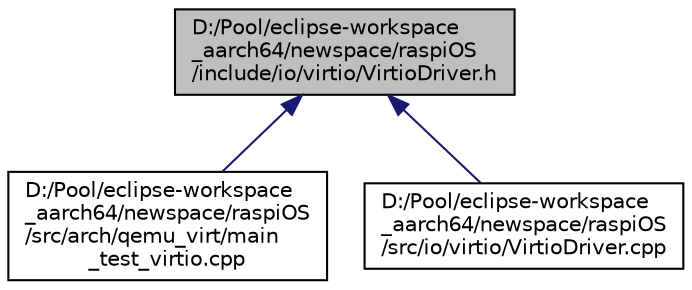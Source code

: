 digraph "D:/Pool/eclipse-workspace_aarch64/newspace/raspiOS/include/io/virtio/VirtioDriver.h"
{
  edge [fontname="Helvetica",fontsize="10",labelfontname="Helvetica",labelfontsize="10"];
  node [fontname="Helvetica",fontsize="10",shape=record];
  Node2017 [label="D:/Pool/eclipse-workspace\l_aarch64/newspace/raspiOS\l/include/io/virtio/VirtioDriver.h",height=0.2,width=0.4,color="black", fillcolor="grey75", style="filled", fontcolor="black"];
  Node2017 -> Node2018 [dir="back",color="midnightblue",fontsize="10",style="solid",fontname="Helvetica"];
  Node2018 [label="D:/Pool/eclipse-workspace\l_aarch64/newspace/raspiOS\l/src/arch/qemu_virt/main\l_test_virtio.cpp",height=0.2,width=0.4,color="black", fillcolor="white", style="filled",URL="$d0/d67/main__test__virtio_8cpp.html"];
  Node2017 -> Node2019 [dir="back",color="midnightblue",fontsize="10",style="solid",fontname="Helvetica"];
  Node2019 [label="D:/Pool/eclipse-workspace\l_aarch64/newspace/raspiOS\l/src/io/virtio/VirtioDriver.cpp",height=0.2,width=0.4,color="black", fillcolor="white", style="filled",URL="$db/d70/_virtio_driver_8cpp.html"];
}
